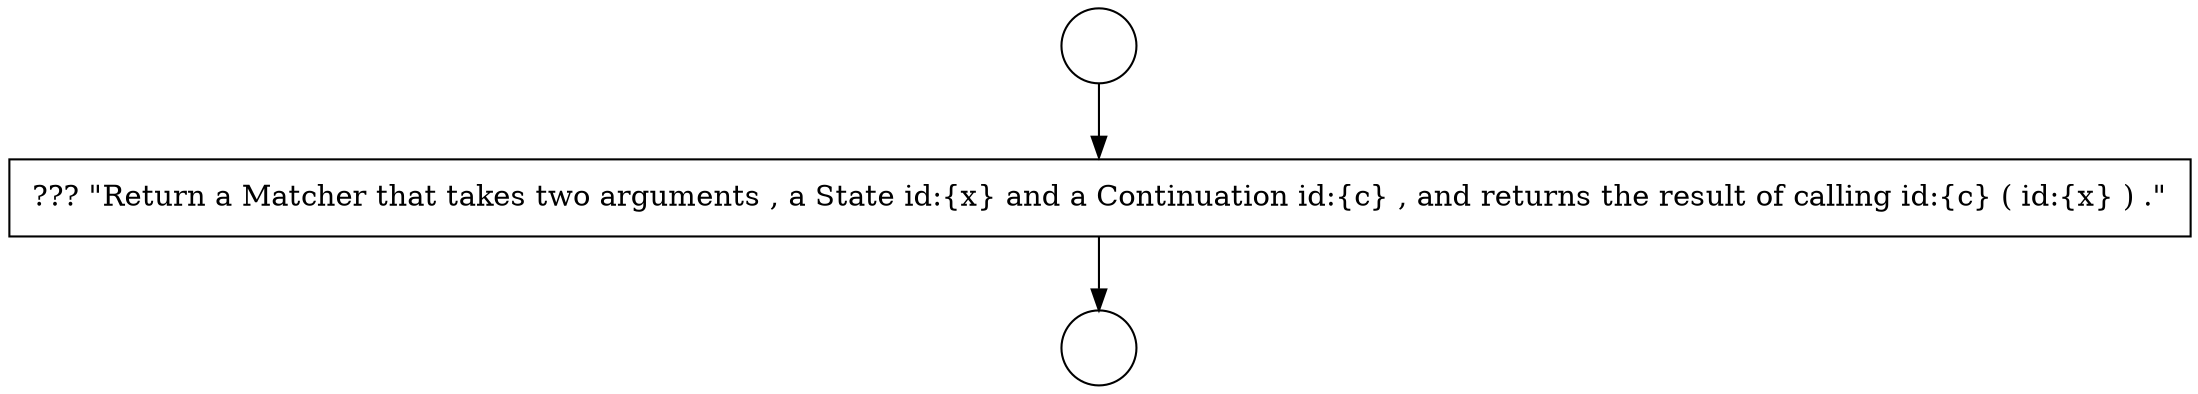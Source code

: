 digraph {
  node12661 [shape=circle label=" " color="black" fillcolor="white" style=filled]
  node12663 [shape=none, margin=0, label=<<font color="black">
    <table border="0" cellborder="1" cellspacing="0" cellpadding="10">
      <tr><td align="left">??? &quot;Return a Matcher that takes two arguments , a State id:{x} and a Continuation id:{c} , and returns the result of calling id:{c} ( id:{x} ) .&quot;</td></tr>
    </table>
  </font>> color="black" fillcolor="white" style=filled]
  node12662 [shape=circle label=" " color="black" fillcolor="white" style=filled]
  node12661 -> node12663 [ color="black"]
  node12663 -> node12662 [ color="black"]
}
